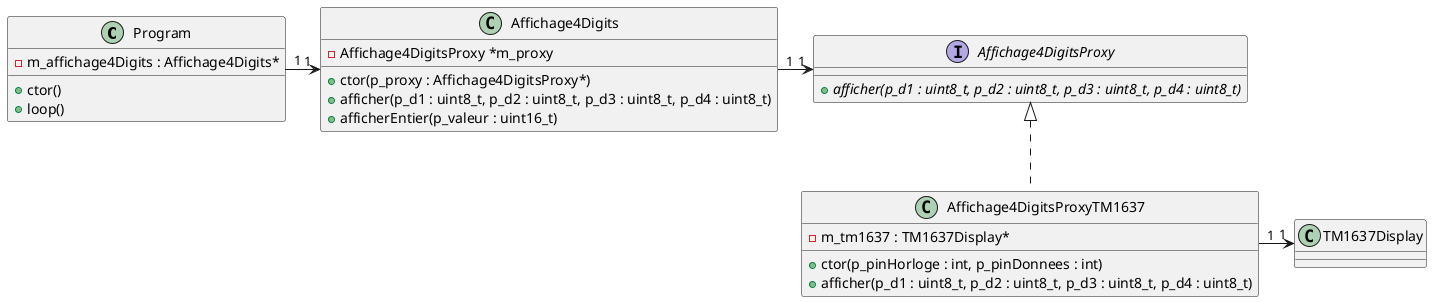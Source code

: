 @startuml diagramme_classes_LCD

class Program {
    + ctor()
    + loop()
    - m_affichage4Digits : Affichage4Digits*
}

class Affichage4Digits {
    + ctor(p_proxy : Affichage4DigitsProxy*)
    + afficher(p_d1 : uint8_t, p_d2 : uint8_t, p_d3 : uint8_t, p_d4 : uint8_t)
    + afficherEntier(p_valeur : uint16_t)
    - Affichage4DigitsProxy *m_proxy
}

interface Affichage4DigitsProxy {
    + afficher(p_d1 : uint8_t, p_d2 : uint8_t, p_d3 : uint8_t, p_d4 : uint8_t) {abstract}
}

class Affichage4DigitsProxyTM1637 {
    + ctor(p_pinHorloge : int, p_pinDonnees : int)
    + afficher(p_d1 : uint8_t, p_d2 : uint8_t, p_d3 : uint8_t, p_d4 : uint8_t)
    - m_tm1637 : TM1637Display*
}

Affichage4Digits "1" -right-> "1" Affichage4DigitsProxy
Affichage4DigitsProxy <|.. Affichage4DigitsProxyTM1637
Affichage4DigitsProxyTM1637 "1" -right-> "1" TM1637Display
Program  "1" -right-> "1" Affichage4Digits

@enduml